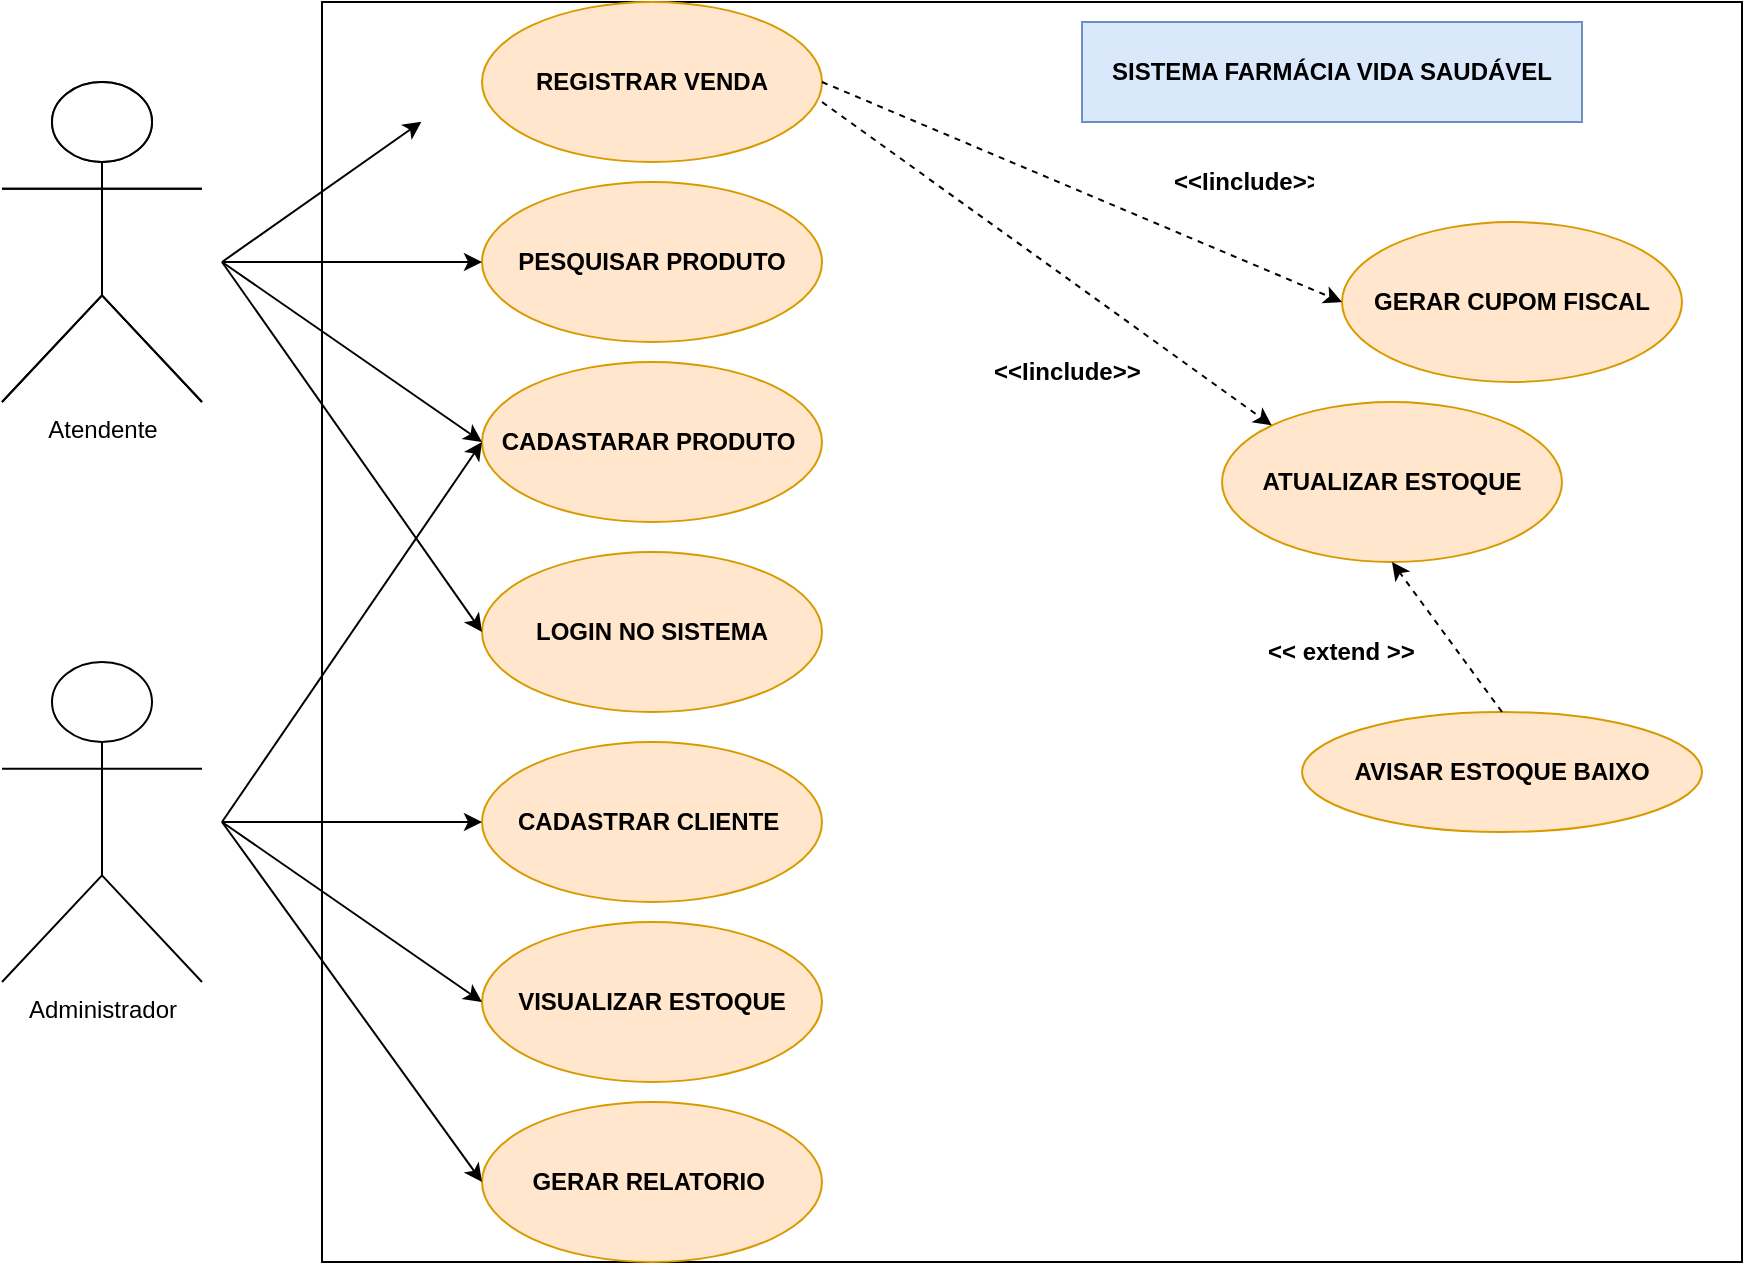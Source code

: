 <mxfile version="26.1.1">
  <diagram name="Página-1" id="YEhuwERLR5NPaVmfIZwW">
    <mxGraphModel dx="1518" dy="655" grid="1" gridSize="10" guides="1" tooltips="1" connect="1" arrows="1" fold="1" page="1" pageScale="1" pageWidth="827" pageHeight="1169" math="0" shadow="0">
      <root>
        <mxCell id="0" />
        <mxCell id="1" parent="0" />
        <mxCell id="NrZ3tpG7QS9_cUEdEob_-2" value="Atendente" style="shape=umlActor;verticalLabelPosition=bottom;verticalAlign=top;html=1;outlineConnect=0;" vertex="1" parent="1">
          <mxGeometry x="200" y="110" width="100" height="160" as="geometry" />
        </mxCell>
        <mxCell id="NrZ3tpG7QS9_cUEdEob_-3" value="" style="rounded=0;whiteSpace=wrap;html=1;" vertex="1" parent="1">
          <mxGeometry x="360" y="70" width="710" height="630" as="geometry" />
        </mxCell>
        <mxCell id="NrZ3tpG7QS9_cUEdEob_-4" value="" style="shape=umlActor;verticalLabelPosition=bottom;verticalAlign=top;html=1;outlineConnect=0;" vertex="1" parent="1">
          <mxGeometry x="200" y="110" width="100" height="160" as="geometry" />
        </mxCell>
        <mxCell id="NrZ3tpG7QS9_cUEdEob_-5" value="Administrador" style="shape=umlActor;verticalLabelPosition=bottom;verticalAlign=top;html=1;outlineConnect=0;" vertex="1" parent="1">
          <mxGeometry x="200" y="400" width="100" height="160" as="geometry" />
        </mxCell>
        <mxCell id="NrZ3tpG7QS9_cUEdEob_-7" value="PESQUISAR PRODUTO" style="ellipse;whiteSpace=wrap;html=1;fillColor=#ffe6cc;strokeColor=#d79b00;fontStyle=1" vertex="1" parent="1">
          <mxGeometry x="440" y="160" width="170" height="80" as="geometry" />
        </mxCell>
        <mxCell id="NrZ3tpG7QS9_cUEdEob_-8" value="&lt;b&gt;ATUALIZAR ESTOQUE&lt;/b&gt;" style="ellipse;whiteSpace=wrap;html=1;fillColor=#ffe6cc;strokeColor=#d79b00;" vertex="1" parent="1">
          <mxGeometry x="810" y="270" width="170" height="80" as="geometry" />
        </mxCell>
        <mxCell id="NrZ3tpG7QS9_cUEdEob_-9" value="&lt;b&gt;GERAR CUPOM FISCAL&lt;/b&gt;" style="ellipse;whiteSpace=wrap;html=1;fillColor=#ffe6cc;strokeColor=#d79b00;" vertex="1" parent="1">
          <mxGeometry x="870" y="180" width="170" height="80" as="geometry" />
        </mxCell>
        <mxCell id="NrZ3tpG7QS9_cUEdEob_-10" value="REGISTRAR VENDA" style="ellipse;whiteSpace=wrap;html=1;fillColor=#ffe6cc;strokeColor=#d79b00;fontStyle=1" vertex="1" parent="1">
          <mxGeometry x="440" y="70" width="170" height="80" as="geometry" />
        </mxCell>
        <mxCell id="NrZ3tpG7QS9_cUEdEob_-11" value="CADASTARAR PRODUTO&amp;nbsp;" style="ellipse;whiteSpace=wrap;html=1;fillColor=#ffe6cc;strokeColor=#d79b00;fontStyle=1" vertex="1" parent="1">
          <mxGeometry x="440" y="250" width="170" height="80" as="geometry" />
        </mxCell>
        <mxCell id="NrZ3tpG7QS9_cUEdEob_-12" value="LOGIN NO SISTEMA" style="ellipse;whiteSpace=wrap;html=1;fillColor=#ffe6cc;strokeColor=#d79b00;fontStyle=1" vertex="1" parent="1">
          <mxGeometry x="440" y="345" width="170" height="80" as="geometry" />
        </mxCell>
        <mxCell id="NrZ3tpG7QS9_cUEdEob_-13" value="CADASTRAR CLIENTE&amp;nbsp;" style="ellipse;whiteSpace=wrap;html=1;fillColor=#ffe6cc;strokeColor=#d79b00;fontStyle=1" vertex="1" parent="1">
          <mxGeometry x="440" y="440" width="170" height="80" as="geometry" />
        </mxCell>
        <mxCell id="NrZ3tpG7QS9_cUEdEob_-14" value="VISUALIZAR ESTOQUE" style="ellipse;whiteSpace=wrap;html=1;fillColor=#ffe6cc;strokeColor=#d79b00;fontStyle=1" vertex="1" parent="1">
          <mxGeometry x="440" y="530" width="170" height="80" as="geometry" />
        </mxCell>
        <mxCell id="NrZ3tpG7QS9_cUEdEob_-15" value="GERAR RELATORIO&amp;nbsp;" style="ellipse;whiteSpace=wrap;html=1;fillColor=#ffe6cc;strokeColor=#d79b00;fontStyle=1" vertex="1" parent="1">
          <mxGeometry x="440" y="620" width="170" height="80" as="geometry" />
        </mxCell>
        <mxCell id="NrZ3tpG7QS9_cUEdEob_-18" value="" style="endArrow=classic;html=1;rounded=0;entryX=0.07;entryY=0.095;entryDx=0;entryDy=0;entryPerimeter=0;" edge="1" parent="1" target="NrZ3tpG7QS9_cUEdEob_-3">
          <mxGeometry width="50" height="50" relative="1" as="geometry">
            <mxPoint x="310" y="200" as="sourcePoint" />
            <mxPoint x="370" y="120" as="targetPoint" />
          </mxGeometry>
        </mxCell>
        <mxCell id="NrZ3tpG7QS9_cUEdEob_-19" value="" style="endArrow=classic;html=1;rounded=0;" edge="1" parent="1" target="NrZ3tpG7QS9_cUEdEob_-7">
          <mxGeometry width="50" height="50" relative="1" as="geometry">
            <mxPoint x="310" y="200" as="sourcePoint" />
            <mxPoint x="440" y="140" as="targetPoint" />
          </mxGeometry>
        </mxCell>
        <mxCell id="NrZ3tpG7QS9_cUEdEob_-23" value="" style="endArrow=classic;html=1;rounded=0;entryX=0;entryY=0.5;entryDx=0;entryDy=0;" edge="1" parent="1" target="NrZ3tpG7QS9_cUEdEob_-11">
          <mxGeometry width="50" height="50" relative="1" as="geometry">
            <mxPoint x="310" y="200" as="sourcePoint" />
            <mxPoint x="480" y="180" as="targetPoint" />
          </mxGeometry>
        </mxCell>
        <mxCell id="NrZ3tpG7QS9_cUEdEob_-24" value="" style="endArrow=classic;html=1;rounded=0;entryX=0;entryY=0.5;entryDx=0;entryDy=0;" edge="1" parent="1" target="NrZ3tpG7QS9_cUEdEob_-12">
          <mxGeometry width="50" height="50" relative="1" as="geometry">
            <mxPoint x="310" y="200" as="sourcePoint" />
            <mxPoint x="490" y="190" as="targetPoint" />
          </mxGeometry>
        </mxCell>
        <mxCell id="NrZ3tpG7QS9_cUEdEob_-26" value="" style="endArrow=classic;html=1;rounded=0;entryX=0;entryY=0.5;entryDx=0;entryDy=0;" edge="1" parent="1" target="NrZ3tpG7QS9_cUEdEob_-11">
          <mxGeometry width="50" height="50" relative="1" as="geometry">
            <mxPoint x="310" y="480" as="sourcePoint" />
            <mxPoint x="410" y="420" as="targetPoint" />
          </mxGeometry>
        </mxCell>
        <mxCell id="NrZ3tpG7QS9_cUEdEob_-27" value="" style="endArrow=classic;html=1;rounded=0;entryX=0;entryY=0.5;entryDx=0;entryDy=0;" edge="1" parent="1" target="NrZ3tpG7QS9_cUEdEob_-13">
          <mxGeometry width="50" height="50" relative="1" as="geometry">
            <mxPoint x="310" y="480" as="sourcePoint" />
            <mxPoint x="430" y="410" as="targetPoint" />
          </mxGeometry>
        </mxCell>
        <mxCell id="NrZ3tpG7QS9_cUEdEob_-28" value="" style="endArrow=classic;html=1;rounded=0;entryX=0;entryY=0.5;entryDx=0;entryDy=0;" edge="1" parent="1" target="NrZ3tpG7QS9_cUEdEob_-14">
          <mxGeometry width="50" height="50" relative="1" as="geometry">
            <mxPoint x="310" y="480" as="sourcePoint" />
            <mxPoint x="430" y="410" as="targetPoint" />
          </mxGeometry>
        </mxCell>
        <mxCell id="NrZ3tpG7QS9_cUEdEob_-29" value="" style="endArrow=classic;html=1;rounded=0;entryX=0;entryY=0.5;entryDx=0;entryDy=0;" edge="1" parent="1" target="NrZ3tpG7QS9_cUEdEob_-15">
          <mxGeometry width="50" height="50" relative="1" as="geometry">
            <mxPoint x="310" y="480" as="sourcePoint" />
            <mxPoint x="430" y="410" as="targetPoint" />
          </mxGeometry>
        </mxCell>
        <mxCell id="NrZ3tpG7QS9_cUEdEob_-30" value="SISTEMA FARMÁCIA VIDA SAUDÁVEL" style="rounded=0;whiteSpace=wrap;html=1;fontStyle=1;fillColor=#dae8fc;strokeColor=#6c8ebf;" vertex="1" parent="1">
          <mxGeometry x="740" y="80" width="250" height="50" as="geometry" />
        </mxCell>
        <mxCell id="NrZ3tpG7QS9_cUEdEob_-40" value="&lt;b&gt;&amp;lt;&amp;lt;Iinclude&amp;gt;&amp;gt;&lt;/b&gt;" style="text;strokeColor=none;fillColor=none;align=left;verticalAlign=middle;spacingLeft=4;spacingRight=4;overflow=hidden;points=[[0,0.5],[1,0.5]];portConstraint=eastwest;rotatable=0;whiteSpace=wrap;html=1;" vertex="1" parent="1">
          <mxGeometry x="690" y="240" width="100" height="30" as="geometry" />
        </mxCell>
        <mxCell id="NrZ3tpG7QS9_cUEdEob_-44" value="&lt;b&gt;AVISAR ESTOQUE BAIXO&lt;/b&gt;" style="ellipse;whiteSpace=wrap;html=1;fillColor=#ffe6cc;strokeColor=#d79b00;" vertex="1" parent="1">
          <mxGeometry x="850" y="425" width="200" height="60" as="geometry" />
        </mxCell>
        <mxCell id="NrZ3tpG7QS9_cUEdEob_-48" value="" style="endArrow=classic;html=1;rounded=0;entryX=0;entryY=0;entryDx=0;entryDy=0;dashed=1;" edge="1" parent="1" target="NrZ3tpG7QS9_cUEdEob_-8">
          <mxGeometry width="50" height="50" relative="1" as="geometry">
            <mxPoint x="610" y="120" as="sourcePoint" />
            <mxPoint x="730" y="120" as="targetPoint" />
          </mxGeometry>
        </mxCell>
        <mxCell id="NrZ3tpG7QS9_cUEdEob_-50" value="" style="endArrow=classic;html=1;rounded=0;entryX=0.5;entryY=1;entryDx=0;entryDy=0;dashed=1;exitX=0.5;exitY=0;exitDx=0;exitDy=0;" edge="1" parent="1" source="NrZ3tpG7QS9_cUEdEob_-44" target="NrZ3tpG7QS9_cUEdEob_-8">
          <mxGeometry width="50" height="50" relative="1" as="geometry">
            <mxPoint x="850" y="328.5" as="sourcePoint" />
            <mxPoint x="1035" y="511.5" as="targetPoint" />
          </mxGeometry>
        </mxCell>
        <mxCell id="NrZ3tpG7QS9_cUEdEob_-51" value="&lt;b&gt;&amp;lt;&amp;lt; extend &amp;gt;&amp;gt;&lt;/b&gt;" style="text;strokeColor=none;fillColor=none;align=left;verticalAlign=middle;spacingLeft=4;spacingRight=4;overflow=hidden;points=[[0,0.5],[1,0.5]];portConstraint=eastwest;rotatable=0;whiteSpace=wrap;html=1;" vertex="1" parent="1">
          <mxGeometry x="827" y="380" width="100" height="30" as="geometry" />
        </mxCell>
        <mxCell id="NrZ3tpG7QS9_cUEdEob_-54" value="" style="endArrow=classic;html=1;rounded=0;entryX=0;entryY=0.5;entryDx=0;entryDy=0;dashed=1;exitX=1;exitY=0.5;exitDx=0;exitDy=0;" edge="1" parent="1" source="NrZ3tpG7QS9_cUEdEob_-10" target="NrZ3tpG7QS9_cUEdEob_-9">
          <mxGeometry width="50" height="50" relative="1" as="geometry">
            <mxPoint x="620" y="108" as="sourcePoint" />
            <mxPoint x="845" y="270" as="targetPoint" />
          </mxGeometry>
        </mxCell>
        <mxCell id="NrZ3tpG7QS9_cUEdEob_-55" value="&lt;b&gt;&amp;lt;&amp;lt;Iinclude&amp;gt;&amp;gt;&lt;/b&gt;" style="text;strokeColor=none;fillColor=none;align=left;verticalAlign=middle;spacingLeft=4;spacingRight=4;overflow=hidden;points=[[0,0.5],[1,0.5]];portConstraint=eastwest;rotatable=0;whiteSpace=wrap;html=1;" vertex="1" parent="1">
          <mxGeometry x="780" y="150" width="80" height="20" as="geometry" />
        </mxCell>
      </root>
    </mxGraphModel>
  </diagram>
</mxfile>
